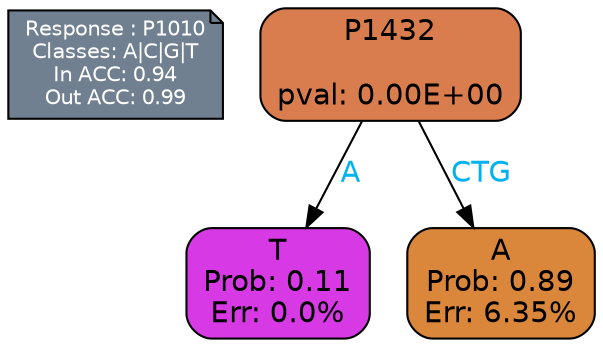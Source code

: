 digraph Tree {
node [shape=box, style="filled, rounded", color="black", fontname=helvetica] ;
graph [ranksep=equally, splines=polylines, bgcolor=transparent, dpi=600] ;
edge [fontname=helvetica] ;
LEGEND [label="Response : P1010
Classes: A|C|G|T
In ACC: 0.94
Out ACC: 0.99
",shape=note,align=left,style=filled,fillcolor="slategray",fontcolor="white",fontsize=10];1 [label="P1432

pval: 0.00E+00", fillcolor="#da7d4e"] ;
2 [label="T
Prob: 0.11
Err: 0.0%", fillcolor="#d739e5"] ;
3 [label="A
Prob: 0.89
Err: 6.35%", fillcolor="#da863b"] ;
1 -> 2 [label="A",fontcolor=deepskyblue2] ;
1 -> 3 [label="CTG",fontcolor=deepskyblue2] ;
{rank = same; 2;3;}{rank = same; LEGEND;1;}}